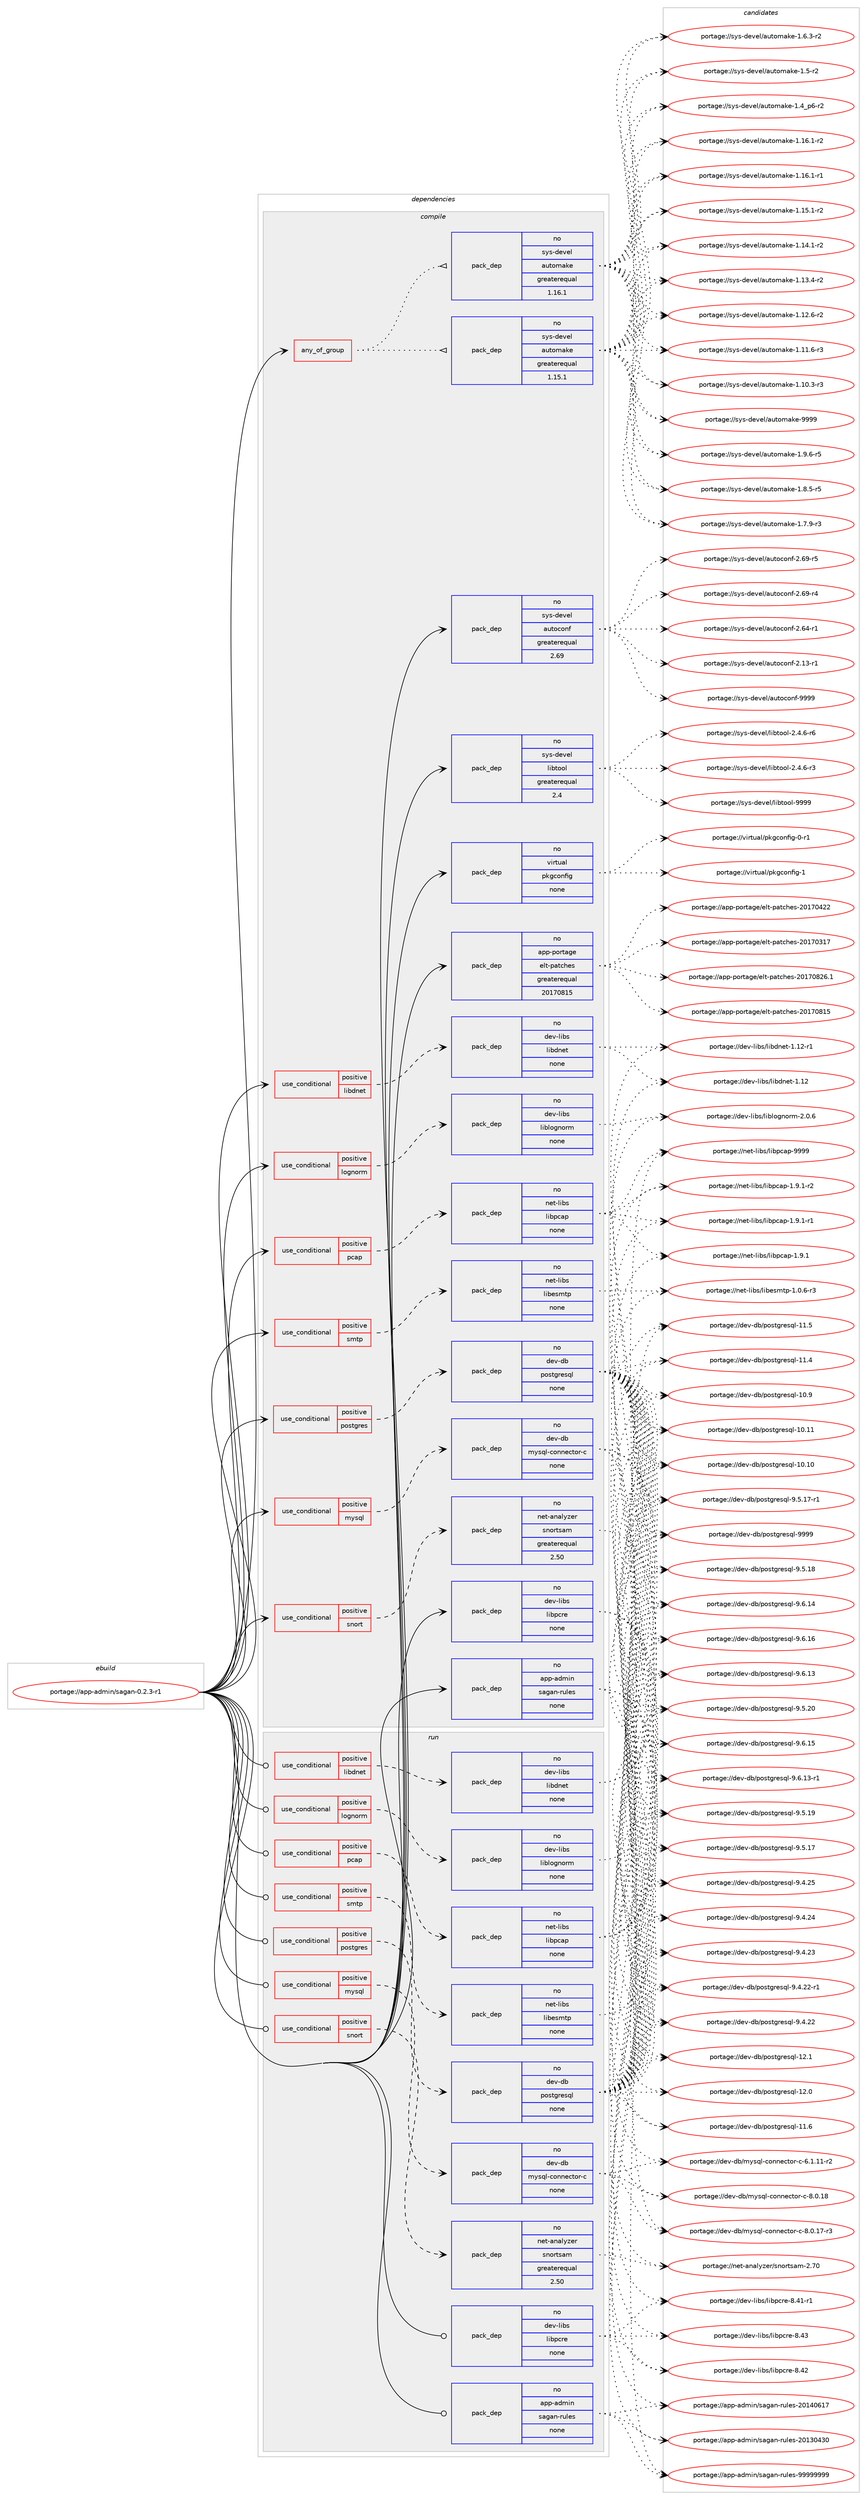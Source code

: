 digraph prolog {

# *************
# Graph options
# *************

newrank=true;
concentrate=true;
compound=true;
graph [rankdir=LR,fontname=Helvetica,fontsize=10,ranksep=1.5];#, ranksep=2.5, nodesep=0.2];
edge  [arrowhead=vee];
node  [fontname=Helvetica,fontsize=10];

# **********
# The ebuild
# **********

subgraph cluster_leftcol {
color=gray;
label=<<i>ebuild</i>>;
id [label="portage://app-admin/sagan-0.2.3-r1", color=red, width=4, href="../app-admin/sagan-0.2.3-r1.svg"];
}

# ****************
# The dependencies
# ****************

subgraph cluster_midcol {
color=gray;
label=<<i>dependencies</i>>;
subgraph cluster_compile {
fillcolor="#eeeeee";
style=filled;
label=<<i>compile</i>>;
subgraph any8397 {
dependency652214 [label=<<TABLE BORDER="0" CELLBORDER="1" CELLSPACING="0" CELLPADDING="4"><TR><TD CELLPADDING="10">any_of_group</TD></TR></TABLE>>, shape=none, color=red];subgraph pack489331 {
dependency652215 [label=<<TABLE BORDER="0" CELLBORDER="1" CELLSPACING="0" CELLPADDING="4" WIDTH="220"><TR><TD ROWSPAN="6" CELLPADDING="30">pack_dep</TD></TR><TR><TD WIDTH="110">no</TD></TR><TR><TD>sys-devel</TD></TR><TR><TD>automake</TD></TR><TR><TD>greaterequal</TD></TR><TR><TD>1.16.1</TD></TR></TABLE>>, shape=none, color=blue];
}
dependency652214:e -> dependency652215:w [weight=20,style="dotted",arrowhead="oinv"];
subgraph pack489332 {
dependency652216 [label=<<TABLE BORDER="0" CELLBORDER="1" CELLSPACING="0" CELLPADDING="4" WIDTH="220"><TR><TD ROWSPAN="6" CELLPADDING="30">pack_dep</TD></TR><TR><TD WIDTH="110">no</TD></TR><TR><TD>sys-devel</TD></TR><TR><TD>automake</TD></TR><TR><TD>greaterequal</TD></TR><TR><TD>1.15.1</TD></TR></TABLE>>, shape=none, color=blue];
}
dependency652214:e -> dependency652216:w [weight=20,style="dotted",arrowhead="oinv"];
}
id:e -> dependency652214:w [weight=20,style="solid",arrowhead="vee"];
subgraph cond154193 {
dependency652217 [label=<<TABLE BORDER="0" CELLBORDER="1" CELLSPACING="0" CELLPADDING="4"><TR><TD ROWSPAN="3" CELLPADDING="10">use_conditional</TD></TR><TR><TD>positive</TD></TR><TR><TD>libdnet</TD></TR></TABLE>>, shape=none, color=red];
subgraph pack489333 {
dependency652218 [label=<<TABLE BORDER="0" CELLBORDER="1" CELLSPACING="0" CELLPADDING="4" WIDTH="220"><TR><TD ROWSPAN="6" CELLPADDING="30">pack_dep</TD></TR><TR><TD WIDTH="110">no</TD></TR><TR><TD>dev-libs</TD></TR><TR><TD>libdnet</TD></TR><TR><TD>none</TD></TR><TR><TD></TD></TR></TABLE>>, shape=none, color=blue];
}
dependency652217:e -> dependency652218:w [weight=20,style="dashed",arrowhead="vee"];
}
id:e -> dependency652217:w [weight=20,style="solid",arrowhead="vee"];
subgraph cond154194 {
dependency652219 [label=<<TABLE BORDER="0" CELLBORDER="1" CELLSPACING="0" CELLPADDING="4"><TR><TD ROWSPAN="3" CELLPADDING="10">use_conditional</TD></TR><TR><TD>positive</TD></TR><TR><TD>lognorm</TD></TR></TABLE>>, shape=none, color=red];
subgraph pack489334 {
dependency652220 [label=<<TABLE BORDER="0" CELLBORDER="1" CELLSPACING="0" CELLPADDING="4" WIDTH="220"><TR><TD ROWSPAN="6" CELLPADDING="30">pack_dep</TD></TR><TR><TD WIDTH="110">no</TD></TR><TR><TD>dev-libs</TD></TR><TR><TD>liblognorm</TD></TR><TR><TD>none</TD></TR><TR><TD></TD></TR></TABLE>>, shape=none, color=blue];
}
dependency652219:e -> dependency652220:w [weight=20,style="dashed",arrowhead="vee"];
}
id:e -> dependency652219:w [weight=20,style="solid",arrowhead="vee"];
subgraph cond154195 {
dependency652221 [label=<<TABLE BORDER="0" CELLBORDER="1" CELLSPACING="0" CELLPADDING="4"><TR><TD ROWSPAN="3" CELLPADDING="10">use_conditional</TD></TR><TR><TD>positive</TD></TR><TR><TD>mysql</TD></TR></TABLE>>, shape=none, color=red];
subgraph pack489335 {
dependency652222 [label=<<TABLE BORDER="0" CELLBORDER="1" CELLSPACING="0" CELLPADDING="4" WIDTH="220"><TR><TD ROWSPAN="6" CELLPADDING="30">pack_dep</TD></TR><TR><TD WIDTH="110">no</TD></TR><TR><TD>dev-db</TD></TR><TR><TD>mysql-connector-c</TD></TR><TR><TD>none</TD></TR><TR><TD></TD></TR></TABLE>>, shape=none, color=blue];
}
dependency652221:e -> dependency652222:w [weight=20,style="dashed",arrowhead="vee"];
}
id:e -> dependency652221:w [weight=20,style="solid",arrowhead="vee"];
subgraph cond154196 {
dependency652223 [label=<<TABLE BORDER="0" CELLBORDER="1" CELLSPACING="0" CELLPADDING="4"><TR><TD ROWSPAN="3" CELLPADDING="10">use_conditional</TD></TR><TR><TD>positive</TD></TR><TR><TD>pcap</TD></TR></TABLE>>, shape=none, color=red];
subgraph pack489336 {
dependency652224 [label=<<TABLE BORDER="0" CELLBORDER="1" CELLSPACING="0" CELLPADDING="4" WIDTH="220"><TR><TD ROWSPAN="6" CELLPADDING="30">pack_dep</TD></TR><TR><TD WIDTH="110">no</TD></TR><TR><TD>net-libs</TD></TR><TR><TD>libpcap</TD></TR><TR><TD>none</TD></TR><TR><TD></TD></TR></TABLE>>, shape=none, color=blue];
}
dependency652223:e -> dependency652224:w [weight=20,style="dashed",arrowhead="vee"];
}
id:e -> dependency652223:w [weight=20,style="solid",arrowhead="vee"];
subgraph cond154197 {
dependency652225 [label=<<TABLE BORDER="0" CELLBORDER="1" CELLSPACING="0" CELLPADDING="4"><TR><TD ROWSPAN="3" CELLPADDING="10">use_conditional</TD></TR><TR><TD>positive</TD></TR><TR><TD>postgres</TD></TR></TABLE>>, shape=none, color=red];
subgraph pack489337 {
dependency652226 [label=<<TABLE BORDER="0" CELLBORDER="1" CELLSPACING="0" CELLPADDING="4" WIDTH="220"><TR><TD ROWSPAN="6" CELLPADDING="30">pack_dep</TD></TR><TR><TD WIDTH="110">no</TD></TR><TR><TD>dev-db</TD></TR><TR><TD>postgresql</TD></TR><TR><TD>none</TD></TR><TR><TD></TD></TR></TABLE>>, shape=none, color=blue];
}
dependency652225:e -> dependency652226:w [weight=20,style="dashed",arrowhead="vee"];
}
id:e -> dependency652225:w [weight=20,style="solid",arrowhead="vee"];
subgraph cond154198 {
dependency652227 [label=<<TABLE BORDER="0" CELLBORDER="1" CELLSPACING="0" CELLPADDING="4"><TR><TD ROWSPAN="3" CELLPADDING="10">use_conditional</TD></TR><TR><TD>positive</TD></TR><TR><TD>smtp</TD></TR></TABLE>>, shape=none, color=red];
subgraph pack489338 {
dependency652228 [label=<<TABLE BORDER="0" CELLBORDER="1" CELLSPACING="0" CELLPADDING="4" WIDTH="220"><TR><TD ROWSPAN="6" CELLPADDING="30">pack_dep</TD></TR><TR><TD WIDTH="110">no</TD></TR><TR><TD>net-libs</TD></TR><TR><TD>libesmtp</TD></TR><TR><TD>none</TD></TR><TR><TD></TD></TR></TABLE>>, shape=none, color=blue];
}
dependency652227:e -> dependency652228:w [weight=20,style="dashed",arrowhead="vee"];
}
id:e -> dependency652227:w [weight=20,style="solid",arrowhead="vee"];
subgraph cond154199 {
dependency652229 [label=<<TABLE BORDER="0" CELLBORDER="1" CELLSPACING="0" CELLPADDING="4"><TR><TD ROWSPAN="3" CELLPADDING="10">use_conditional</TD></TR><TR><TD>positive</TD></TR><TR><TD>snort</TD></TR></TABLE>>, shape=none, color=red];
subgraph pack489339 {
dependency652230 [label=<<TABLE BORDER="0" CELLBORDER="1" CELLSPACING="0" CELLPADDING="4" WIDTH="220"><TR><TD ROWSPAN="6" CELLPADDING="30">pack_dep</TD></TR><TR><TD WIDTH="110">no</TD></TR><TR><TD>net-analyzer</TD></TR><TR><TD>snortsam</TD></TR><TR><TD>greaterequal</TD></TR><TR><TD>2.50</TD></TR></TABLE>>, shape=none, color=blue];
}
dependency652229:e -> dependency652230:w [weight=20,style="dashed",arrowhead="vee"];
}
id:e -> dependency652229:w [weight=20,style="solid",arrowhead="vee"];
subgraph pack489340 {
dependency652231 [label=<<TABLE BORDER="0" CELLBORDER="1" CELLSPACING="0" CELLPADDING="4" WIDTH="220"><TR><TD ROWSPAN="6" CELLPADDING="30">pack_dep</TD></TR><TR><TD WIDTH="110">no</TD></TR><TR><TD>app-admin</TD></TR><TR><TD>sagan-rules</TD></TR><TR><TD>none</TD></TR><TR><TD></TD></TR></TABLE>>, shape=none, color=blue];
}
id:e -> dependency652231:w [weight=20,style="solid",arrowhead="vee"];
subgraph pack489341 {
dependency652232 [label=<<TABLE BORDER="0" CELLBORDER="1" CELLSPACING="0" CELLPADDING="4" WIDTH="220"><TR><TD ROWSPAN="6" CELLPADDING="30">pack_dep</TD></TR><TR><TD WIDTH="110">no</TD></TR><TR><TD>app-portage</TD></TR><TR><TD>elt-patches</TD></TR><TR><TD>greaterequal</TD></TR><TR><TD>20170815</TD></TR></TABLE>>, shape=none, color=blue];
}
id:e -> dependency652232:w [weight=20,style="solid",arrowhead="vee"];
subgraph pack489342 {
dependency652233 [label=<<TABLE BORDER="0" CELLBORDER="1" CELLSPACING="0" CELLPADDING="4" WIDTH="220"><TR><TD ROWSPAN="6" CELLPADDING="30">pack_dep</TD></TR><TR><TD WIDTH="110">no</TD></TR><TR><TD>dev-libs</TD></TR><TR><TD>libpcre</TD></TR><TR><TD>none</TD></TR><TR><TD></TD></TR></TABLE>>, shape=none, color=blue];
}
id:e -> dependency652233:w [weight=20,style="solid",arrowhead="vee"];
subgraph pack489343 {
dependency652234 [label=<<TABLE BORDER="0" CELLBORDER="1" CELLSPACING="0" CELLPADDING="4" WIDTH="220"><TR><TD ROWSPAN="6" CELLPADDING="30">pack_dep</TD></TR><TR><TD WIDTH="110">no</TD></TR><TR><TD>sys-devel</TD></TR><TR><TD>autoconf</TD></TR><TR><TD>greaterequal</TD></TR><TR><TD>2.69</TD></TR></TABLE>>, shape=none, color=blue];
}
id:e -> dependency652234:w [weight=20,style="solid",arrowhead="vee"];
subgraph pack489344 {
dependency652235 [label=<<TABLE BORDER="0" CELLBORDER="1" CELLSPACING="0" CELLPADDING="4" WIDTH="220"><TR><TD ROWSPAN="6" CELLPADDING="30">pack_dep</TD></TR><TR><TD WIDTH="110">no</TD></TR><TR><TD>sys-devel</TD></TR><TR><TD>libtool</TD></TR><TR><TD>greaterequal</TD></TR><TR><TD>2.4</TD></TR></TABLE>>, shape=none, color=blue];
}
id:e -> dependency652235:w [weight=20,style="solid",arrowhead="vee"];
subgraph pack489345 {
dependency652236 [label=<<TABLE BORDER="0" CELLBORDER="1" CELLSPACING="0" CELLPADDING="4" WIDTH="220"><TR><TD ROWSPAN="6" CELLPADDING="30">pack_dep</TD></TR><TR><TD WIDTH="110">no</TD></TR><TR><TD>virtual</TD></TR><TR><TD>pkgconfig</TD></TR><TR><TD>none</TD></TR><TR><TD></TD></TR></TABLE>>, shape=none, color=blue];
}
id:e -> dependency652236:w [weight=20,style="solid",arrowhead="vee"];
}
subgraph cluster_compileandrun {
fillcolor="#eeeeee";
style=filled;
label=<<i>compile and run</i>>;
}
subgraph cluster_run {
fillcolor="#eeeeee";
style=filled;
label=<<i>run</i>>;
subgraph cond154200 {
dependency652237 [label=<<TABLE BORDER="0" CELLBORDER="1" CELLSPACING="0" CELLPADDING="4"><TR><TD ROWSPAN="3" CELLPADDING="10">use_conditional</TD></TR><TR><TD>positive</TD></TR><TR><TD>libdnet</TD></TR></TABLE>>, shape=none, color=red];
subgraph pack489346 {
dependency652238 [label=<<TABLE BORDER="0" CELLBORDER="1" CELLSPACING="0" CELLPADDING="4" WIDTH="220"><TR><TD ROWSPAN="6" CELLPADDING="30">pack_dep</TD></TR><TR><TD WIDTH="110">no</TD></TR><TR><TD>dev-libs</TD></TR><TR><TD>libdnet</TD></TR><TR><TD>none</TD></TR><TR><TD></TD></TR></TABLE>>, shape=none, color=blue];
}
dependency652237:e -> dependency652238:w [weight=20,style="dashed",arrowhead="vee"];
}
id:e -> dependency652237:w [weight=20,style="solid",arrowhead="odot"];
subgraph cond154201 {
dependency652239 [label=<<TABLE BORDER="0" CELLBORDER="1" CELLSPACING="0" CELLPADDING="4"><TR><TD ROWSPAN="3" CELLPADDING="10">use_conditional</TD></TR><TR><TD>positive</TD></TR><TR><TD>lognorm</TD></TR></TABLE>>, shape=none, color=red];
subgraph pack489347 {
dependency652240 [label=<<TABLE BORDER="0" CELLBORDER="1" CELLSPACING="0" CELLPADDING="4" WIDTH="220"><TR><TD ROWSPAN="6" CELLPADDING="30">pack_dep</TD></TR><TR><TD WIDTH="110">no</TD></TR><TR><TD>dev-libs</TD></TR><TR><TD>liblognorm</TD></TR><TR><TD>none</TD></TR><TR><TD></TD></TR></TABLE>>, shape=none, color=blue];
}
dependency652239:e -> dependency652240:w [weight=20,style="dashed",arrowhead="vee"];
}
id:e -> dependency652239:w [weight=20,style="solid",arrowhead="odot"];
subgraph cond154202 {
dependency652241 [label=<<TABLE BORDER="0" CELLBORDER="1" CELLSPACING="0" CELLPADDING="4"><TR><TD ROWSPAN="3" CELLPADDING="10">use_conditional</TD></TR><TR><TD>positive</TD></TR><TR><TD>mysql</TD></TR></TABLE>>, shape=none, color=red];
subgraph pack489348 {
dependency652242 [label=<<TABLE BORDER="0" CELLBORDER="1" CELLSPACING="0" CELLPADDING="4" WIDTH="220"><TR><TD ROWSPAN="6" CELLPADDING="30">pack_dep</TD></TR><TR><TD WIDTH="110">no</TD></TR><TR><TD>dev-db</TD></TR><TR><TD>mysql-connector-c</TD></TR><TR><TD>none</TD></TR><TR><TD></TD></TR></TABLE>>, shape=none, color=blue];
}
dependency652241:e -> dependency652242:w [weight=20,style="dashed",arrowhead="vee"];
}
id:e -> dependency652241:w [weight=20,style="solid",arrowhead="odot"];
subgraph cond154203 {
dependency652243 [label=<<TABLE BORDER="0" CELLBORDER="1" CELLSPACING="0" CELLPADDING="4"><TR><TD ROWSPAN="3" CELLPADDING="10">use_conditional</TD></TR><TR><TD>positive</TD></TR><TR><TD>pcap</TD></TR></TABLE>>, shape=none, color=red];
subgraph pack489349 {
dependency652244 [label=<<TABLE BORDER="0" CELLBORDER="1" CELLSPACING="0" CELLPADDING="4" WIDTH="220"><TR><TD ROWSPAN="6" CELLPADDING="30">pack_dep</TD></TR><TR><TD WIDTH="110">no</TD></TR><TR><TD>net-libs</TD></TR><TR><TD>libpcap</TD></TR><TR><TD>none</TD></TR><TR><TD></TD></TR></TABLE>>, shape=none, color=blue];
}
dependency652243:e -> dependency652244:w [weight=20,style="dashed",arrowhead="vee"];
}
id:e -> dependency652243:w [weight=20,style="solid",arrowhead="odot"];
subgraph cond154204 {
dependency652245 [label=<<TABLE BORDER="0" CELLBORDER="1" CELLSPACING="0" CELLPADDING="4"><TR><TD ROWSPAN="3" CELLPADDING="10">use_conditional</TD></TR><TR><TD>positive</TD></TR><TR><TD>postgres</TD></TR></TABLE>>, shape=none, color=red];
subgraph pack489350 {
dependency652246 [label=<<TABLE BORDER="0" CELLBORDER="1" CELLSPACING="0" CELLPADDING="4" WIDTH="220"><TR><TD ROWSPAN="6" CELLPADDING="30">pack_dep</TD></TR><TR><TD WIDTH="110">no</TD></TR><TR><TD>dev-db</TD></TR><TR><TD>postgresql</TD></TR><TR><TD>none</TD></TR><TR><TD></TD></TR></TABLE>>, shape=none, color=blue];
}
dependency652245:e -> dependency652246:w [weight=20,style="dashed",arrowhead="vee"];
}
id:e -> dependency652245:w [weight=20,style="solid",arrowhead="odot"];
subgraph cond154205 {
dependency652247 [label=<<TABLE BORDER="0" CELLBORDER="1" CELLSPACING="0" CELLPADDING="4"><TR><TD ROWSPAN="3" CELLPADDING="10">use_conditional</TD></TR><TR><TD>positive</TD></TR><TR><TD>smtp</TD></TR></TABLE>>, shape=none, color=red];
subgraph pack489351 {
dependency652248 [label=<<TABLE BORDER="0" CELLBORDER="1" CELLSPACING="0" CELLPADDING="4" WIDTH="220"><TR><TD ROWSPAN="6" CELLPADDING="30">pack_dep</TD></TR><TR><TD WIDTH="110">no</TD></TR><TR><TD>net-libs</TD></TR><TR><TD>libesmtp</TD></TR><TR><TD>none</TD></TR><TR><TD></TD></TR></TABLE>>, shape=none, color=blue];
}
dependency652247:e -> dependency652248:w [weight=20,style="dashed",arrowhead="vee"];
}
id:e -> dependency652247:w [weight=20,style="solid",arrowhead="odot"];
subgraph cond154206 {
dependency652249 [label=<<TABLE BORDER="0" CELLBORDER="1" CELLSPACING="0" CELLPADDING="4"><TR><TD ROWSPAN="3" CELLPADDING="10">use_conditional</TD></TR><TR><TD>positive</TD></TR><TR><TD>snort</TD></TR></TABLE>>, shape=none, color=red];
subgraph pack489352 {
dependency652250 [label=<<TABLE BORDER="0" CELLBORDER="1" CELLSPACING="0" CELLPADDING="4" WIDTH="220"><TR><TD ROWSPAN="6" CELLPADDING="30">pack_dep</TD></TR><TR><TD WIDTH="110">no</TD></TR><TR><TD>net-analyzer</TD></TR><TR><TD>snortsam</TD></TR><TR><TD>greaterequal</TD></TR><TR><TD>2.50</TD></TR></TABLE>>, shape=none, color=blue];
}
dependency652249:e -> dependency652250:w [weight=20,style="dashed",arrowhead="vee"];
}
id:e -> dependency652249:w [weight=20,style="solid",arrowhead="odot"];
subgraph pack489353 {
dependency652251 [label=<<TABLE BORDER="0" CELLBORDER="1" CELLSPACING="0" CELLPADDING="4" WIDTH="220"><TR><TD ROWSPAN="6" CELLPADDING="30">pack_dep</TD></TR><TR><TD WIDTH="110">no</TD></TR><TR><TD>app-admin</TD></TR><TR><TD>sagan-rules</TD></TR><TR><TD>none</TD></TR><TR><TD></TD></TR></TABLE>>, shape=none, color=blue];
}
id:e -> dependency652251:w [weight=20,style="solid",arrowhead="odot"];
subgraph pack489354 {
dependency652252 [label=<<TABLE BORDER="0" CELLBORDER="1" CELLSPACING="0" CELLPADDING="4" WIDTH="220"><TR><TD ROWSPAN="6" CELLPADDING="30">pack_dep</TD></TR><TR><TD WIDTH="110">no</TD></TR><TR><TD>dev-libs</TD></TR><TR><TD>libpcre</TD></TR><TR><TD>none</TD></TR><TR><TD></TD></TR></TABLE>>, shape=none, color=blue];
}
id:e -> dependency652252:w [weight=20,style="solid",arrowhead="odot"];
}
}

# **************
# The candidates
# **************

subgraph cluster_choices {
rank=same;
color=gray;
label=<<i>candidates</i>>;

subgraph choice489331 {
color=black;
nodesep=1;
choice115121115451001011181011084797117116111109971071014557575757 [label="portage://sys-devel/automake-9999", color=red, width=4,href="../sys-devel/automake-9999.svg"];
choice115121115451001011181011084797117116111109971071014549465746544511453 [label="portage://sys-devel/automake-1.9.6-r5", color=red, width=4,href="../sys-devel/automake-1.9.6-r5.svg"];
choice115121115451001011181011084797117116111109971071014549465646534511453 [label="portage://sys-devel/automake-1.8.5-r5", color=red, width=4,href="../sys-devel/automake-1.8.5-r5.svg"];
choice115121115451001011181011084797117116111109971071014549465546574511451 [label="portage://sys-devel/automake-1.7.9-r3", color=red, width=4,href="../sys-devel/automake-1.7.9-r3.svg"];
choice115121115451001011181011084797117116111109971071014549465446514511450 [label="portage://sys-devel/automake-1.6.3-r2", color=red, width=4,href="../sys-devel/automake-1.6.3-r2.svg"];
choice11512111545100101118101108479711711611110997107101454946534511450 [label="portage://sys-devel/automake-1.5-r2", color=red, width=4,href="../sys-devel/automake-1.5-r2.svg"];
choice115121115451001011181011084797117116111109971071014549465295112544511450 [label="portage://sys-devel/automake-1.4_p6-r2", color=red, width=4,href="../sys-devel/automake-1.4_p6-r2.svg"];
choice11512111545100101118101108479711711611110997107101454946495446494511450 [label="portage://sys-devel/automake-1.16.1-r2", color=red, width=4,href="../sys-devel/automake-1.16.1-r2.svg"];
choice11512111545100101118101108479711711611110997107101454946495446494511449 [label="portage://sys-devel/automake-1.16.1-r1", color=red, width=4,href="../sys-devel/automake-1.16.1-r1.svg"];
choice11512111545100101118101108479711711611110997107101454946495346494511450 [label="portage://sys-devel/automake-1.15.1-r2", color=red, width=4,href="../sys-devel/automake-1.15.1-r2.svg"];
choice11512111545100101118101108479711711611110997107101454946495246494511450 [label="portage://sys-devel/automake-1.14.1-r2", color=red, width=4,href="../sys-devel/automake-1.14.1-r2.svg"];
choice11512111545100101118101108479711711611110997107101454946495146524511450 [label="portage://sys-devel/automake-1.13.4-r2", color=red, width=4,href="../sys-devel/automake-1.13.4-r2.svg"];
choice11512111545100101118101108479711711611110997107101454946495046544511450 [label="portage://sys-devel/automake-1.12.6-r2", color=red, width=4,href="../sys-devel/automake-1.12.6-r2.svg"];
choice11512111545100101118101108479711711611110997107101454946494946544511451 [label="portage://sys-devel/automake-1.11.6-r3", color=red, width=4,href="../sys-devel/automake-1.11.6-r3.svg"];
choice11512111545100101118101108479711711611110997107101454946494846514511451 [label="portage://sys-devel/automake-1.10.3-r3", color=red, width=4,href="../sys-devel/automake-1.10.3-r3.svg"];
dependency652215:e -> choice115121115451001011181011084797117116111109971071014557575757:w [style=dotted,weight="100"];
dependency652215:e -> choice115121115451001011181011084797117116111109971071014549465746544511453:w [style=dotted,weight="100"];
dependency652215:e -> choice115121115451001011181011084797117116111109971071014549465646534511453:w [style=dotted,weight="100"];
dependency652215:e -> choice115121115451001011181011084797117116111109971071014549465546574511451:w [style=dotted,weight="100"];
dependency652215:e -> choice115121115451001011181011084797117116111109971071014549465446514511450:w [style=dotted,weight="100"];
dependency652215:e -> choice11512111545100101118101108479711711611110997107101454946534511450:w [style=dotted,weight="100"];
dependency652215:e -> choice115121115451001011181011084797117116111109971071014549465295112544511450:w [style=dotted,weight="100"];
dependency652215:e -> choice11512111545100101118101108479711711611110997107101454946495446494511450:w [style=dotted,weight="100"];
dependency652215:e -> choice11512111545100101118101108479711711611110997107101454946495446494511449:w [style=dotted,weight="100"];
dependency652215:e -> choice11512111545100101118101108479711711611110997107101454946495346494511450:w [style=dotted,weight="100"];
dependency652215:e -> choice11512111545100101118101108479711711611110997107101454946495246494511450:w [style=dotted,weight="100"];
dependency652215:e -> choice11512111545100101118101108479711711611110997107101454946495146524511450:w [style=dotted,weight="100"];
dependency652215:e -> choice11512111545100101118101108479711711611110997107101454946495046544511450:w [style=dotted,weight="100"];
dependency652215:e -> choice11512111545100101118101108479711711611110997107101454946494946544511451:w [style=dotted,weight="100"];
dependency652215:e -> choice11512111545100101118101108479711711611110997107101454946494846514511451:w [style=dotted,weight="100"];
}
subgraph choice489332 {
color=black;
nodesep=1;
choice115121115451001011181011084797117116111109971071014557575757 [label="portage://sys-devel/automake-9999", color=red, width=4,href="../sys-devel/automake-9999.svg"];
choice115121115451001011181011084797117116111109971071014549465746544511453 [label="portage://sys-devel/automake-1.9.6-r5", color=red, width=4,href="../sys-devel/automake-1.9.6-r5.svg"];
choice115121115451001011181011084797117116111109971071014549465646534511453 [label="portage://sys-devel/automake-1.8.5-r5", color=red, width=4,href="../sys-devel/automake-1.8.5-r5.svg"];
choice115121115451001011181011084797117116111109971071014549465546574511451 [label="portage://sys-devel/automake-1.7.9-r3", color=red, width=4,href="../sys-devel/automake-1.7.9-r3.svg"];
choice115121115451001011181011084797117116111109971071014549465446514511450 [label="portage://sys-devel/automake-1.6.3-r2", color=red, width=4,href="../sys-devel/automake-1.6.3-r2.svg"];
choice11512111545100101118101108479711711611110997107101454946534511450 [label="portage://sys-devel/automake-1.5-r2", color=red, width=4,href="../sys-devel/automake-1.5-r2.svg"];
choice115121115451001011181011084797117116111109971071014549465295112544511450 [label="portage://sys-devel/automake-1.4_p6-r2", color=red, width=4,href="../sys-devel/automake-1.4_p6-r2.svg"];
choice11512111545100101118101108479711711611110997107101454946495446494511450 [label="portage://sys-devel/automake-1.16.1-r2", color=red, width=4,href="../sys-devel/automake-1.16.1-r2.svg"];
choice11512111545100101118101108479711711611110997107101454946495446494511449 [label="portage://sys-devel/automake-1.16.1-r1", color=red, width=4,href="../sys-devel/automake-1.16.1-r1.svg"];
choice11512111545100101118101108479711711611110997107101454946495346494511450 [label="portage://sys-devel/automake-1.15.1-r2", color=red, width=4,href="../sys-devel/automake-1.15.1-r2.svg"];
choice11512111545100101118101108479711711611110997107101454946495246494511450 [label="portage://sys-devel/automake-1.14.1-r2", color=red, width=4,href="../sys-devel/automake-1.14.1-r2.svg"];
choice11512111545100101118101108479711711611110997107101454946495146524511450 [label="portage://sys-devel/automake-1.13.4-r2", color=red, width=4,href="../sys-devel/automake-1.13.4-r2.svg"];
choice11512111545100101118101108479711711611110997107101454946495046544511450 [label="portage://sys-devel/automake-1.12.6-r2", color=red, width=4,href="../sys-devel/automake-1.12.6-r2.svg"];
choice11512111545100101118101108479711711611110997107101454946494946544511451 [label="portage://sys-devel/automake-1.11.6-r3", color=red, width=4,href="../sys-devel/automake-1.11.6-r3.svg"];
choice11512111545100101118101108479711711611110997107101454946494846514511451 [label="portage://sys-devel/automake-1.10.3-r3", color=red, width=4,href="../sys-devel/automake-1.10.3-r3.svg"];
dependency652216:e -> choice115121115451001011181011084797117116111109971071014557575757:w [style=dotted,weight="100"];
dependency652216:e -> choice115121115451001011181011084797117116111109971071014549465746544511453:w [style=dotted,weight="100"];
dependency652216:e -> choice115121115451001011181011084797117116111109971071014549465646534511453:w [style=dotted,weight="100"];
dependency652216:e -> choice115121115451001011181011084797117116111109971071014549465546574511451:w [style=dotted,weight="100"];
dependency652216:e -> choice115121115451001011181011084797117116111109971071014549465446514511450:w [style=dotted,weight="100"];
dependency652216:e -> choice11512111545100101118101108479711711611110997107101454946534511450:w [style=dotted,weight="100"];
dependency652216:e -> choice115121115451001011181011084797117116111109971071014549465295112544511450:w [style=dotted,weight="100"];
dependency652216:e -> choice11512111545100101118101108479711711611110997107101454946495446494511450:w [style=dotted,weight="100"];
dependency652216:e -> choice11512111545100101118101108479711711611110997107101454946495446494511449:w [style=dotted,weight="100"];
dependency652216:e -> choice11512111545100101118101108479711711611110997107101454946495346494511450:w [style=dotted,weight="100"];
dependency652216:e -> choice11512111545100101118101108479711711611110997107101454946495246494511450:w [style=dotted,weight="100"];
dependency652216:e -> choice11512111545100101118101108479711711611110997107101454946495146524511450:w [style=dotted,weight="100"];
dependency652216:e -> choice11512111545100101118101108479711711611110997107101454946495046544511450:w [style=dotted,weight="100"];
dependency652216:e -> choice11512111545100101118101108479711711611110997107101454946494946544511451:w [style=dotted,weight="100"];
dependency652216:e -> choice11512111545100101118101108479711711611110997107101454946494846514511451:w [style=dotted,weight="100"];
}
subgraph choice489333 {
color=black;
nodesep=1;
choice1001011184510810598115471081059810011010111645494649504511449 [label="portage://dev-libs/libdnet-1.12-r1", color=red, width=4,href="../dev-libs/libdnet-1.12-r1.svg"];
choice100101118451081059811547108105981001101011164549464950 [label="portage://dev-libs/libdnet-1.12", color=red, width=4,href="../dev-libs/libdnet-1.12.svg"];
dependency652218:e -> choice1001011184510810598115471081059810011010111645494649504511449:w [style=dotted,weight="100"];
dependency652218:e -> choice100101118451081059811547108105981001101011164549464950:w [style=dotted,weight="100"];
}
subgraph choice489334 {
color=black;
nodesep=1;
choice10010111845108105981154710810598108111103110111114109455046484654 [label="portage://dev-libs/liblognorm-2.0.6", color=red, width=4,href="../dev-libs/liblognorm-2.0.6.svg"];
dependency652220:e -> choice10010111845108105981154710810598108111103110111114109455046484654:w [style=dotted,weight="100"];
}
subgraph choice489335 {
color=black;
nodesep=1;
choice100101118451009847109121115113108459911111011010199116111114459945564648464956 [label="portage://dev-db/mysql-connector-c-8.0.18", color=red, width=4,href="../dev-db/mysql-connector-c-8.0.18.svg"];
choice1001011184510098471091211151131084599111110110101991161111144599455646484649554511451 [label="portage://dev-db/mysql-connector-c-8.0.17-r3", color=red, width=4,href="../dev-db/mysql-connector-c-8.0.17-r3.svg"];
choice1001011184510098471091211151131084599111110110101991161111144599455446494649494511450 [label="portage://dev-db/mysql-connector-c-6.1.11-r2", color=red, width=4,href="../dev-db/mysql-connector-c-6.1.11-r2.svg"];
dependency652222:e -> choice100101118451009847109121115113108459911111011010199116111114459945564648464956:w [style=dotted,weight="100"];
dependency652222:e -> choice1001011184510098471091211151131084599111110110101991161111144599455646484649554511451:w [style=dotted,weight="100"];
dependency652222:e -> choice1001011184510098471091211151131084599111110110101991161111144599455446494649494511450:w [style=dotted,weight="100"];
}
subgraph choice489336 {
color=black;
nodesep=1;
choice1101011164510810598115471081059811299971124557575757 [label="portage://net-libs/libpcap-9999", color=red, width=4,href="../net-libs/libpcap-9999.svg"];
choice1101011164510810598115471081059811299971124549465746494511450 [label="portage://net-libs/libpcap-1.9.1-r2", color=red, width=4,href="../net-libs/libpcap-1.9.1-r2.svg"];
choice1101011164510810598115471081059811299971124549465746494511449 [label="portage://net-libs/libpcap-1.9.1-r1", color=red, width=4,href="../net-libs/libpcap-1.9.1-r1.svg"];
choice110101116451081059811547108105981129997112454946574649 [label="portage://net-libs/libpcap-1.9.1", color=red, width=4,href="../net-libs/libpcap-1.9.1.svg"];
dependency652224:e -> choice1101011164510810598115471081059811299971124557575757:w [style=dotted,weight="100"];
dependency652224:e -> choice1101011164510810598115471081059811299971124549465746494511450:w [style=dotted,weight="100"];
dependency652224:e -> choice1101011164510810598115471081059811299971124549465746494511449:w [style=dotted,weight="100"];
dependency652224:e -> choice110101116451081059811547108105981129997112454946574649:w [style=dotted,weight="100"];
}
subgraph choice489337 {
color=black;
nodesep=1;
choice1001011184510098471121111151161031141011151131084557575757 [label="portage://dev-db/postgresql-9999", color=red, width=4,href="../dev-db/postgresql-9999.svg"];
choice10010111845100984711211111511610311410111511310845574654464954 [label="portage://dev-db/postgresql-9.6.16", color=red, width=4,href="../dev-db/postgresql-9.6.16.svg"];
choice10010111845100984711211111511610311410111511310845574654464953 [label="portage://dev-db/postgresql-9.6.15", color=red, width=4,href="../dev-db/postgresql-9.6.15.svg"];
choice10010111845100984711211111511610311410111511310845574654464952 [label="portage://dev-db/postgresql-9.6.14", color=red, width=4,href="../dev-db/postgresql-9.6.14.svg"];
choice100101118451009847112111115116103114101115113108455746544649514511449 [label="portage://dev-db/postgresql-9.6.13-r1", color=red, width=4,href="../dev-db/postgresql-9.6.13-r1.svg"];
choice10010111845100984711211111511610311410111511310845574654464951 [label="portage://dev-db/postgresql-9.6.13", color=red, width=4,href="../dev-db/postgresql-9.6.13.svg"];
choice10010111845100984711211111511610311410111511310845574653465048 [label="portage://dev-db/postgresql-9.5.20", color=red, width=4,href="../dev-db/postgresql-9.5.20.svg"];
choice10010111845100984711211111511610311410111511310845574653464957 [label="portage://dev-db/postgresql-9.5.19", color=red, width=4,href="../dev-db/postgresql-9.5.19.svg"];
choice10010111845100984711211111511610311410111511310845574653464956 [label="portage://dev-db/postgresql-9.5.18", color=red, width=4,href="../dev-db/postgresql-9.5.18.svg"];
choice100101118451009847112111115116103114101115113108455746534649554511449 [label="portage://dev-db/postgresql-9.5.17-r1", color=red, width=4,href="../dev-db/postgresql-9.5.17-r1.svg"];
choice10010111845100984711211111511610311410111511310845574653464955 [label="portage://dev-db/postgresql-9.5.17", color=red, width=4,href="../dev-db/postgresql-9.5.17.svg"];
choice10010111845100984711211111511610311410111511310845574652465053 [label="portage://dev-db/postgresql-9.4.25", color=red, width=4,href="../dev-db/postgresql-9.4.25.svg"];
choice10010111845100984711211111511610311410111511310845574652465052 [label="portage://dev-db/postgresql-9.4.24", color=red, width=4,href="../dev-db/postgresql-9.4.24.svg"];
choice10010111845100984711211111511610311410111511310845574652465051 [label="portage://dev-db/postgresql-9.4.23", color=red, width=4,href="../dev-db/postgresql-9.4.23.svg"];
choice100101118451009847112111115116103114101115113108455746524650504511449 [label="portage://dev-db/postgresql-9.4.22-r1", color=red, width=4,href="../dev-db/postgresql-9.4.22-r1.svg"];
choice10010111845100984711211111511610311410111511310845574652465050 [label="portage://dev-db/postgresql-9.4.22", color=red, width=4,href="../dev-db/postgresql-9.4.22.svg"];
choice1001011184510098471121111151161031141011151131084549504649 [label="portage://dev-db/postgresql-12.1", color=red, width=4,href="../dev-db/postgresql-12.1.svg"];
choice1001011184510098471121111151161031141011151131084549504648 [label="portage://dev-db/postgresql-12.0", color=red, width=4,href="../dev-db/postgresql-12.0.svg"];
choice1001011184510098471121111151161031141011151131084549494654 [label="portage://dev-db/postgresql-11.6", color=red, width=4,href="../dev-db/postgresql-11.6.svg"];
choice1001011184510098471121111151161031141011151131084549494653 [label="portage://dev-db/postgresql-11.5", color=red, width=4,href="../dev-db/postgresql-11.5.svg"];
choice1001011184510098471121111151161031141011151131084549494652 [label="portage://dev-db/postgresql-11.4", color=red, width=4,href="../dev-db/postgresql-11.4.svg"];
choice1001011184510098471121111151161031141011151131084549484657 [label="portage://dev-db/postgresql-10.9", color=red, width=4,href="../dev-db/postgresql-10.9.svg"];
choice100101118451009847112111115116103114101115113108454948464949 [label="portage://dev-db/postgresql-10.11", color=red, width=4,href="../dev-db/postgresql-10.11.svg"];
choice100101118451009847112111115116103114101115113108454948464948 [label="portage://dev-db/postgresql-10.10", color=red, width=4,href="../dev-db/postgresql-10.10.svg"];
dependency652226:e -> choice1001011184510098471121111151161031141011151131084557575757:w [style=dotted,weight="100"];
dependency652226:e -> choice10010111845100984711211111511610311410111511310845574654464954:w [style=dotted,weight="100"];
dependency652226:e -> choice10010111845100984711211111511610311410111511310845574654464953:w [style=dotted,weight="100"];
dependency652226:e -> choice10010111845100984711211111511610311410111511310845574654464952:w [style=dotted,weight="100"];
dependency652226:e -> choice100101118451009847112111115116103114101115113108455746544649514511449:w [style=dotted,weight="100"];
dependency652226:e -> choice10010111845100984711211111511610311410111511310845574654464951:w [style=dotted,weight="100"];
dependency652226:e -> choice10010111845100984711211111511610311410111511310845574653465048:w [style=dotted,weight="100"];
dependency652226:e -> choice10010111845100984711211111511610311410111511310845574653464957:w [style=dotted,weight="100"];
dependency652226:e -> choice10010111845100984711211111511610311410111511310845574653464956:w [style=dotted,weight="100"];
dependency652226:e -> choice100101118451009847112111115116103114101115113108455746534649554511449:w [style=dotted,weight="100"];
dependency652226:e -> choice10010111845100984711211111511610311410111511310845574653464955:w [style=dotted,weight="100"];
dependency652226:e -> choice10010111845100984711211111511610311410111511310845574652465053:w [style=dotted,weight="100"];
dependency652226:e -> choice10010111845100984711211111511610311410111511310845574652465052:w [style=dotted,weight="100"];
dependency652226:e -> choice10010111845100984711211111511610311410111511310845574652465051:w [style=dotted,weight="100"];
dependency652226:e -> choice100101118451009847112111115116103114101115113108455746524650504511449:w [style=dotted,weight="100"];
dependency652226:e -> choice10010111845100984711211111511610311410111511310845574652465050:w [style=dotted,weight="100"];
dependency652226:e -> choice1001011184510098471121111151161031141011151131084549504649:w [style=dotted,weight="100"];
dependency652226:e -> choice1001011184510098471121111151161031141011151131084549504648:w [style=dotted,weight="100"];
dependency652226:e -> choice1001011184510098471121111151161031141011151131084549494654:w [style=dotted,weight="100"];
dependency652226:e -> choice1001011184510098471121111151161031141011151131084549494653:w [style=dotted,weight="100"];
dependency652226:e -> choice1001011184510098471121111151161031141011151131084549494652:w [style=dotted,weight="100"];
dependency652226:e -> choice1001011184510098471121111151161031141011151131084549484657:w [style=dotted,weight="100"];
dependency652226:e -> choice100101118451009847112111115116103114101115113108454948464949:w [style=dotted,weight="100"];
dependency652226:e -> choice100101118451009847112111115116103114101115113108454948464948:w [style=dotted,weight="100"];
}
subgraph choice489338 {
color=black;
nodesep=1;
choice110101116451081059811547108105981011151091161124549464846544511451 [label="portage://net-libs/libesmtp-1.0.6-r3", color=red, width=4,href="../net-libs/libesmtp-1.0.6-r3.svg"];
dependency652228:e -> choice110101116451081059811547108105981011151091161124549464846544511451:w [style=dotted,weight="100"];
}
subgraph choice489339 {
color=black;
nodesep=1;
choice11010111645971109710812112210111447115110111114116115971094550465548 [label="portage://net-analyzer/snortsam-2.70", color=red, width=4,href="../net-analyzer/snortsam-2.70.svg"];
dependency652230:e -> choice11010111645971109710812112210111447115110111114116115971094550465548:w [style=dotted,weight="100"];
}
subgraph choice489340 {
color=black;
nodesep=1;
choice97112112459710010910511047115971039711045114117108101115455757575757575757 [label="portage://app-admin/sagan-rules-99999999", color=red, width=4,href="../app-admin/sagan-rules-99999999.svg"];
choice97112112459710010910511047115971039711045114117108101115455048495248544955 [label="portage://app-admin/sagan-rules-20140617", color=red, width=4,href="../app-admin/sagan-rules-20140617.svg"];
choice97112112459710010910511047115971039711045114117108101115455048495148525148 [label="portage://app-admin/sagan-rules-20130430", color=red, width=4,href="../app-admin/sagan-rules-20130430.svg"];
dependency652231:e -> choice97112112459710010910511047115971039711045114117108101115455757575757575757:w [style=dotted,weight="100"];
dependency652231:e -> choice97112112459710010910511047115971039711045114117108101115455048495248544955:w [style=dotted,weight="100"];
dependency652231:e -> choice97112112459710010910511047115971039711045114117108101115455048495148525148:w [style=dotted,weight="100"];
}
subgraph choice489341 {
color=black;
nodesep=1;
choice971121124511211111411697103101471011081164511297116991041011154550484955485650544649 [label="portage://app-portage/elt-patches-20170826.1", color=red, width=4,href="../app-portage/elt-patches-20170826.1.svg"];
choice97112112451121111141169710310147101108116451129711699104101115455048495548564953 [label="portage://app-portage/elt-patches-20170815", color=red, width=4,href="../app-portage/elt-patches-20170815.svg"];
choice97112112451121111141169710310147101108116451129711699104101115455048495548525050 [label="portage://app-portage/elt-patches-20170422", color=red, width=4,href="../app-portage/elt-patches-20170422.svg"];
choice97112112451121111141169710310147101108116451129711699104101115455048495548514955 [label="portage://app-portage/elt-patches-20170317", color=red, width=4,href="../app-portage/elt-patches-20170317.svg"];
dependency652232:e -> choice971121124511211111411697103101471011081164511297116991041011154550484955485650544649:w [style=dotted,weight="100"];
dependency652232:e -> choice97112112451121111141169710310147101108116451129711699104101115455048495548564953:w [style=dotted,weight="100"];
dependency652232:e -> choice97112112451121111141169710310147101108116451129711699104101115455048495548525050:w [style=dotted,weight="100"];
dependency652232:e -> choice97112112451121111141169710310147101108116451129711699104101115455048495548514955:w [style=dotted,weight="100"];
}
subgraph choice489342 {
color=black;
nodesep=1;
choice10010111845108105981154710810598112991141014556465251 [label="portage://dev-libs/libpcre-8.43", color=red, width=4,href="../dev-libs/libpcre-8.43.svg"];
choice10010111845108105981154710810598112991141014556465250 [label="portage://dev-libs/libpcre-8.42", color=red, width=4,href="../dev-libs/libpcre-8.42.svg"];
choice100101118451081059811547108105981129911410145564652494511449 [label="portage://dev-libs/libpcre-8.41-r1", color=red, width=4,href="../dev-libs/libpcre-8.41-r1.svg"];
dependency652233:e -> choice10010111845108105981154710810598112991141014556465251:w [style=dotted,weight="100"];
dependency652233:e -> choice10010111845108105981154710810598112991141014556465250:w [style=dotted,weight="100"];
dependency652233:e -> choice100101118451081059811547108105981129911410145564652494511449:w [style=dotted,weight="100"];
}
subgraph choice489343 {
color=black;
nodesep=1;
choice115121115451001011181011084797117116111991111101024557575757 [label="portage://sys-devel/autoconf-9999", color=red, width=4,href="../sys-devel/autoconf-9999.svg"];
choice1151211154510010111810110847971171161119911111010245504654574511453 [label="portage://sys-devel/autoconf-2.69-r5", color=red, width=4,href="../sys-devel/autoconf-2.69-r5.svg"];
choice1151211154510010111810110847971171161119911111010245504654574511452 [label="portage://sys-devel/autoconf-2.69-r4", color=red, width=4,href="../sys-devel/autoconf-2.69-r4.svg"];
choice1151211154510010111810110847971171161119911111010245504654524511449 [label="portage://sys-devel/autoconf-2.64-r1", color=red, width=4,href="../sys-devel/autoconf-2.64-r1.svg"];
choice1151211154510010111810110847971171161119911111010245504649514511449 [label="portage://sys-devel/autoconf-2.13-r1", color=red, width=4,href="../sys-devel/autoconf-2.13-r1.svg"];
dependency652234:e -> choice115121115451001011181011084797117116111991111101024557575757:w [style=dotted,weight="100"];
dependency652234:e -> choice1151211154510010111810110847971171161119911111010245504654574511453:w [style=dotted,weight="100"];
dependency652234:e -> choice1151211154510010111810110847971171161119911111010245504654574511452:w [style=dotted,weight="100"];
dependency652234:e -> choice1151211154510010111810110847971171161119911111010245504654524511449:w [style=dotted,weight="100"];
dependency652234:e -> choice1151211154510010111810110847971171161119911111010245504649514511449:w [style=dotted,weight="100"];
}
subgraph choice489344 {
color=black;
nodesep=1;
choice1151211154510010111810110847108105981161111111084557575757 [label="portage://sys-devel/libtool-9999", color=red, width=4,href="../sys-devel/libtool-9999.svg"];
choice1151211154510010111810110847108105981161111111084550465246544511454 [label="portage://sys-devel/libtool-2.4.6-r6", color=red, width=4,href="../sys-devel/libtool-2.4.6-r6.svg"];
choice1151211154510010111810110847108105981161111111084550465246544511451 [label="portage://sys-devel/libtool-2.4.6-r3", color=red, width=4,href="../sys-devel/libtool-2.4.6-r3.svg"];
dependency652235:e -> choice1151211154510010111810110847108105981161111111084557575757:w [style=dotted,weight="100"];
dependency652235:e -> choice1151211154510010111810110847108105981161111111084550465246544511454:w [style=dotted,weight="100"];
dependency652235:e -> choice1151211154510010111810110847108105981161111111084550465246544511451:w [style=dotted,weight="100"];
}
subgraph choice489345 {
color=black;
nodesep=1;
choice1181051141161179710847112107103991111101021051034549 [label="portage://virtual/pkgconfig-1", color=red, width=4,href="../virtual/pkgconfig-1.svg"];
choice11810511411611797108471121071039911111010210510345484511449 [label="portage://virtual/pkgconfig-0-r1", color=red, width=4,href="../virtual/pkgconfig-0-r1.svg"];
dependency652236:e -> choice1181051141161179710847112107103991111101021051034549:w [style=dotted,weight="100"];
dependency652236:e -> choice11810511411611797108471121071039911111010210510345484511449:w [style=dotted,weight="100"];
}
subgraph choice489346 {
color=black;
nodesep=1;
choice1001011184510810598115471081059810011010111645494649504511449 [label="portage://dev-libs/libdnet-1.12-r1", color=red, width=4,href="../dev-libs/libdnet-1.12-r1.svg"];
choice100101118451081059811547108105981001101011164549464950 [label="portage://dev-libs/libdnet-1.12", color=red, width=4,href="../dev-libs/libdnet-1.12.svg"];
dependency652238:e -> choice1001011184510810598115471081059810011010111645494649504511449:w [style=dotted,weight="100"];
dependency652238:e -> choice100101118451081059811547108105981001101011164549464950:w [style=dotted,weight="100"];
}
subgraph choice489347 {
color=black;
nodesep=1;
choice10010111845108105981154710810598108111103110111114109455046484654 [label="portage://dev-libs/liblognorm-2.0.6", color=red, width=4,href="../dev-libs/liblognorm-2.0.6.svg"];
dependency652240:e -> choice10010111845108105981154710810598108111103110111114109455046484654:w [style=dotted,weight="100"];
}
subgraph choice489348 {
color=black;
nodesep=1;
choice100101118451009847109121115113108459911111011010199116111114459945564648464956 [label="portage://dev-db/mysql-connector-c-8.0.18", color=red, width=4,href="../dev-db/mysql-connector-c-8.0.18.svg"];
choice1001011184510098471091211151131084599111110110101991161111144599455646484649554511451 [label="portage://dev-db/mysql-connector-c-8.0.17-r3", color=red, width=4,href="../dev-db/mysql-connector-c-8.0.17-r3.svg"];
choice1001011184510098471091211151131084599111110110101991161111144599455446494649494511450 [label="portage://dev-db/mysql-connector-c-6.1.11-r2", color=red, width=4,href="../dev-db/mysql-connector-c-6.1.11-r2.svg"];
dependency652242:e -> choice100101118451009847109121115113108459911111011010199116111114459945564648464956:w [style=dotted,weight="100"];
dependency652242:e -> choice1001011184510098471091211151131084599111110110101991161111144599455646484649554511451:w [style=dotted,weight="100"];
dependency652242:e -> choice1001011184510098471091211151131084599111110110101991161111144599455446494649494511450:w [style=dotted,weight="100"];
}
subgraph choice489349 {
color=black;
nodesep=1;
choice1101011164510810598115471081059811299971124557575757 [label="portage://net-libs/libpcap-9999", color=red, width=4,href="../net-libs/libpcap-9999.svg"];
choice1101011164510810598115471081059811299971124549465746494511450 [label="portage://net-libs/libpcap-1.9.1-r2", color=red, width=4,href="../net-libs/libpcap-1.9.1-r2.svg"];
choice1101011164510810598115471081059811299971124549465746494511449 [label="portage://net-libs/libpcap-1.9.1-r1", color=red, width=4,href="../net-libs/libpcap-1.9.1-r1.svg"];
choice110101116451081059811547108105981129997112454946574649 [label="portage://net-libs/libpcap-1.9.1", color=red, width=4,href="../net-libs/libpcap-1.9.1.svg"];
dependency652244:e -> choice1101011164510810598115471081059811299971124557575757:w [style=dotted,weight="100"];
dependency652244:e -> choice1101011164510810598115471081059811299971124549465746494511450:w [style=dotted,weight="100"];
dependency652244:e -> choice1101011164510810598115471081059811299971124549465746494511449:w [style=dotted,weight="100"];
dependency652244:e -> choice110101116451081059811547108105981129997112454946574649:w [style=dotted,weight="100"];
}
subgraph choice489350 {
color=black;
nodesep=1;
choice1001011184510098471121111151161031141011151131084557575757 [label="portage://dev-db/postgresql-9999", color=red, width=4,href="../dev-db/postgresql-9999.svg"];
choice10010111845100984711211111511610311410111511310845574654464954 [label="portage://dev-db/postgresql-9.6.16", color=red, width=4,href="../dev-db/postgresql-9.6.16.svg"];
choice10010111845100984711211111511610311410111511310845574654464953 [label="portage://dev-db/postgresql-9.6.15", color=red, width=4,href="../dev-db/postgresql-9.6.15.svg"];
choice10010111845100984711211111511610311410111511310845574654464952 [label="portage://dev-db/postgresql-9.6.14", color=red, width=4,href="../dev-db/postgresql-9.6.14.svg"];
choice100101118451009847112111115116103114101115113108455746544649514511449 [label="portage://dev-db/postgresql-9.6.13-r1", color=red, width=4,href="../dev-db/postgresql-9.6.13-r1.svg"];
choice10010111845100984711211111511610311410111511310845574654464951 [label="portage://dev-db/postgresql-9.6.13", color=red, width=4,href="../dev-db/postgresql-9.6.13.svg"];
choice10010111845100984711211111511610311410111511310845574653465048 [label="portage://dev-db/postgresql-9.5.20", color=red, width=4,href="../dev-db/postgresql-9.5.20.svg"];
choice10010111845100984711211111511610311410111511310845574653464957 [label="portage://dev-db/postgresql-9.5.19", color=red, width=4,href="../dev-db/postgresql-9.5.19.svg"];
choice10010111845100984711211111511610311410111511310845574653464956 [label="portage://dev-db/postgresql-9.5.18", color=red, width=4,href="../dev-db/postgresql-9.5.18.svg"];
choice100101118451009847112111115116103114101115113108455746534649554511449 [label="portage://dev-db/postgresql-9.5.17-r1", color=red, width=4,href="../dev-db/postgresql-9.5.17-r1.svg"];
choice10010111845100984711211111511610311410111511310845574653464955 [label="portage://dev-db/postgresql-9.5.17", color=red, width=4,href="../dev-db/postgresql-9.5.17.svg"];
choice10010111845100984711211111511610311410111511310845574652465053 [label="portage://dev-db/postgresql-9.4.25", color=red, width=4,href="../dev-db/postgresql-9.4.25.svg"];
choice10010111845100984711211111511610311410111511310845574652465052 [label="portage://dev-db/postgresql-9.4.24", color=red, width=4,href="../dev-db/postgresql-9.4.24.svg"];
choice10010111845100984711211111511610311410111511310845574652465051 [label="portage://dev-db/postgresql-9.4.23", color=red, width=4,href="../dev-db/postgresql-9.4.23.svg"];
choice100101118451009847112111115116103114101115113108455746524650504511449 [label="portage://dev-db/postgresql-9.4.22-r1", color=red, width=4,href="../dev-db/postgresql-9.4.22-r1.svg"];
choice10010111845100984711211111511610311410111511310845574652465050 [label="portage://dev-db/postgresql-9.4.22", color=red, width=4,href="../dev-db/postgresql-9.4.22.svg"];
choice1001011184510098471121111151161031141011151131084549504649 [label="portage://dev-db/postgresql-12.1", color=red, width=4,href="../dev-db/postgresql-12.1.svg"];
choice1001011184510098471121111151161031141011151131084549504648 [label="portage://dev-db/postgresql-12.0", color=red, width=4,href="../dev-db/postgresql-12.0.svg"];
choice1001011184510098471121111151161031141011151131084549494654 [label="portage://dev-db/postgresql-11.6", color=red, width=4,href="../dev-db/postgresql-11.6.svg"];
choice1001011184510098471121111151161031141011151131084549494653 [label="portage://dev-db/postgresql-11.5", color=red, width=4,href="../dev-db/postgresql-11.5.svg"];
choice1001011184510098471121111151161031141011151131084549494652 [label="portage://dev-db/postgresql-11.4", color=red, width=4,href="../dev-db/postgresql-11.4.svg"];
choice1001011184510098471121111151161031141011151131084549484657 [label="portage://dev-db/postgresql-10.9", color=red, width=4,href="../dev-db/postgresql-10.9.svg"];
choice100101118451009847112111115116103114101115113108454948464949 [label="portage://dev-db/postgresql-10.11", color=red, width=4,href="../dev-db/postgresql-10.11.svg"];
choice100101118451009847112111115116103114101115113108454948464948 [label="portage://dev-db/postgresql-10.10", color=red, width=4,href="../dev-db/postgresql-10.10.svg"];
dependency652246:e -> choice1001011184510098471121111151161031141011151131084557575757:w [style=dotted,weight="100"];
dependency652246:e -> choice10010111845100984711211111511610311410111511310845574654464954:w [style=dotted,weight="100"];
dependency652246:e -> choice10010111845100984711211111511610311410111511310845574654464953:w [style=dotted,weight="100"];
dependency652246:e -> choice10010111845100984711211111511610311410111511310845574654464952:w [style=dotted,weight="100"];
dependency652246:e -> choice100101118451009847112111115116103114101115113108455746544649514511449:w [style=dotted,weight="100"];
dependency652246:e -> choice10010111845100984711211111511610311410111511310845574654464951:w [style=dotted,weight="100"];
dependency652246:e -> choice10010111845100984711211111511610311410111511310845574653465048:w [style=dotted,weight="100"];
dependency652246:e -> choice10010111845100984711211111511610311410111511310845574653464957:w [style=dotted,weight="100"];
dependency652246:e -> choice10010111845100984711211111511610311410111511310845574653464956:w [style=dotted,weight="100"];
dependency652246:e -> choice100101118451009847112111115116103114101115113108455746534649554511449:w [style=dotted,weight="100"];
dependency652246:e -> choice10010111845100984711211111511610311410111511310845574653464955:w [style=dotted,weight="100"];
dependency652246:e -> choice10010111845100984711211111511610311410111511310845574652465053:w [style=dotted,weight="100"];
dependency652246:e -> choice10010111845100984711211111511610311410111511310845574652465052:w [style=dotted,weight="100"];
dependency652246:e -> choice10010111845100984711211111511610311410111511310845574652465051:w [style=dotted,weight="100"];
dependency652246:e -> choice100101118451009847112111115116103114101115113108455746524650504511449:w [style=dotted,weight="100"];
dependency652246:e -> choice10010111845100984711211111511610311410111511310845574652465050:w [style=dotted,weight="100"];
dependency652246:e -> choice1001011184510098471121111151161031141011151131084549504649:w [style=dotted,weight="100"];
dependency652246:e -> choice1001011184510098471121111151161031141011151131084549504648:w [style=dotted,weight="100"];
dependency652246:e -> choice1001011184510098471121111151161031141011151131084549494654:w [style=dotted,weight="100"];
dependency652246:e -> choice1001011184510098471121111151161031141011151131084549494653:w [style=dotted,weight="100"];
dependency652246:e -> choice1001011184510098471121111151161031141011151131084549494652:w [style=dotted,weight="100"];
dependency652246:e -> choice1001011184510098471121111151161031141011151131084549484657:w [style=dotted,weight="100"];
dependency652246:e -> choice100101118451009847112111115116103114101115113108454948464949:w [style=dotted,weight="100"];
dependency652246:e -> choice100101118451009847112111115116103114101115113108454948464948:w [style=dotted,weight="100"];
}
subgraph choice489351 {
color=black;
nodesep=1;
choice110101116451081059811547108105981011151091161124549464846544511451 [label="portage://net-libs/libesmtp-1.0.6-r3", color=red, width=4,href="../net-libs/libesmtp-1.0.6-r3.svg"];
dependency652248:e -> choice110101116451081059811547108105981011151091161124549464846544511451:w [style=dotted,weight="100"];
}
subgraph choice489352 {
color=black;
nodesep=1;
choice11010111645971109710812112210111447115110111114116115971094550465548 [label="portage://net-analyzer/snortsam-2.70", color=red, width=4,href="../net-analyzer/snortsam-2.70.svg"];
dependency652250:e -> choice11010111645971109710812112210111447115110111114116115971094550465548:w [style=dotted,weight="100"];
}
subgraph choice489353 {
color=black;
nodesep=1;
choice97112112459710010910511047115971039711045114117108101115455757575757575757 [label="portage://app-admin/sagan-rules-99999999", color=red, width=4,href="../app-admin/sagan-rules-99999999.svg"];
choice97112112459710010910511047115971039711045114117108101115455048495248544955 [label="portage://app-admin/sagan-rules-20140617", color=red, width=4,href="../app-admin/sagan-rules-20140617.svg"];
choice97112112459710010910511047115971039711045114117108101115455048495148525148 [label="portage://app-admin/sagan-rules-20130430", color=red, width=4,href="../app-admin/sagan-rules-20130430.svg"];
dependency652251:e -> choice97112112459710010910511047115971039711045114117108101115455757575757575757:w [style=dotted,weight="100"];
dependency652251:e -> choice97112112459710010910511047115971039711045114117108101115455048495248544955:w [style=dotted,weight="100"];
dependency652251:e -> choice97112112459710010910511047115971039711045114117108101115455048495148525148:w [style=dotted,weight="100"];
}
subgraph choice489354 {
color=black;
nodesep=1;
choice10010111845108105981154710810598112991141014556465251 [label="portage://dev-libs/libpcre-8.43", color=red, width=4,href="../dev-libs/libpcre-8.43.svg"];
choice10010111845108105981154710810598112991141014556465250 [label="portage://dev-libs/libpcre-8.42", color=red, width=4,href="../dev-libs/libpcre-8.42.svg"];
choice100101118451081059811547108105981129911410145564652494511449 [label="portage://dev-libs/libpcre-8.41-r1", color=red, width=4,href="../dev-libs/libpcre-8.41-r1.svg"];
dependency652252:e -> choice10010111845108105981154710810598112991141014556465251:w [style=dotted,weight="100"];
dependency652252:e -> choice10010111845108105981154710810598112991141014556465250:w [style=dotted,weight="100"];
dependency652252:e -> choice100101118451081059811547108105981129911410145564652494511449:w [style=dotted,weight="100"];
}
}

}
